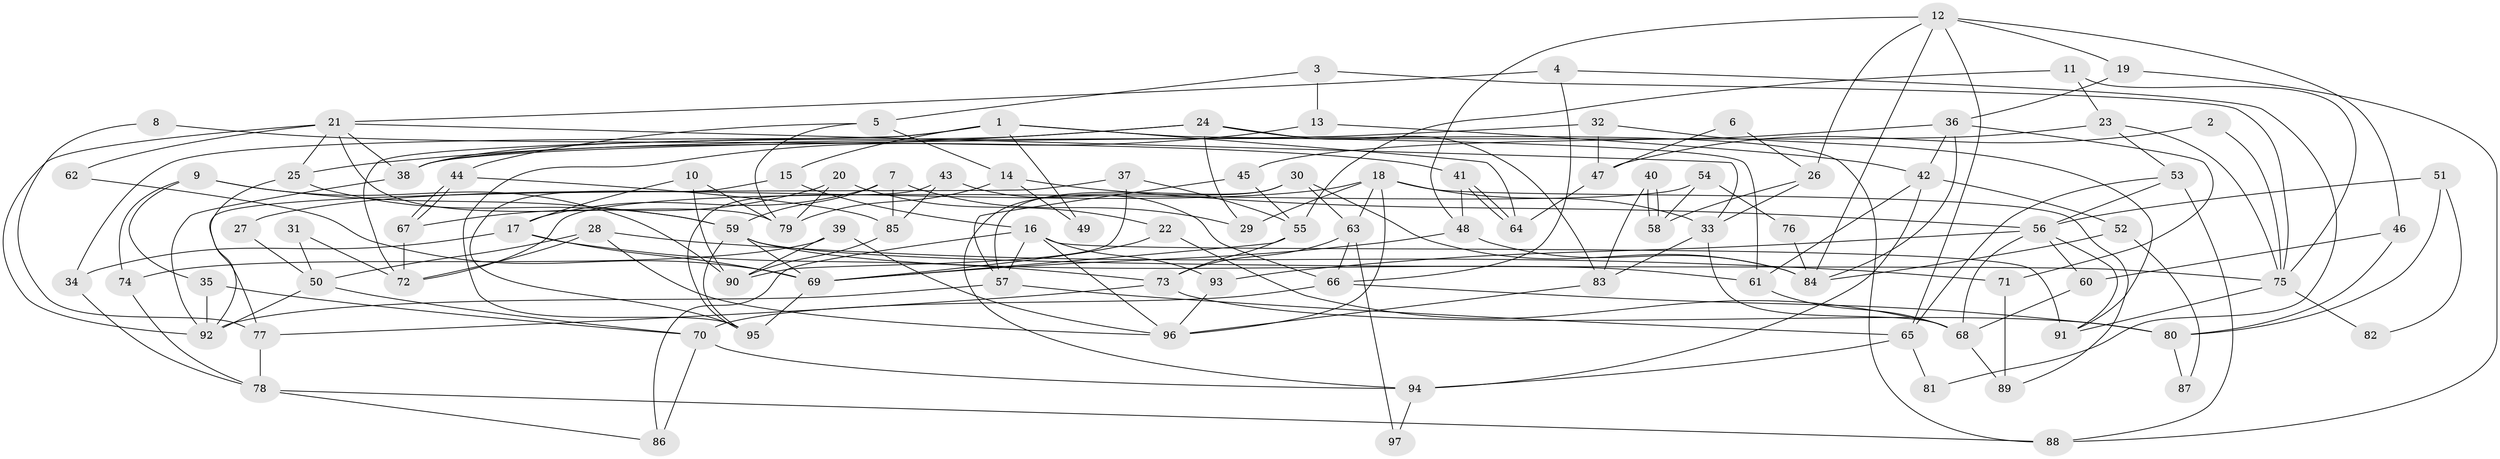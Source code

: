 // Generated by graph-tools (version 1.1) at 2025/26/03/09/25 03:26:09]
// undirected, 97 vertices, 194 edges
graph export_dot {
graph [start="1"]
  node [color=gray90,style=filled];
  1;
  2;
  3;
  4;
  5;
  6;
  7;
  8;
  9;
  10;
  11;
  12;
  13;
  14;
  15;
  16;
  17;
  18;
  19;
  20;
  21;
  22;
  23;
  24;
  25;
  26;
  27;
  28;
  29;
  30;
  31;
  32;
  33;
  34;
  35;
  36;
  37;
  38;
  39;
  40;
  41;
  42;
  43;
  44;
  45;
  46;
  47;
  48;
  49;
  50;
  51;
  52;
  53;
  54;
  55;
  56;
  57;
  58;
  59;
  60;
  61;
  62;
  63;
  64;
  65;
  66;
  67;
  68;
  69;
  70;
  71;
  72;
  73;
  74;
  75;
  76;
  77;
  78;
  79;
  80;
  81;
  82;
  83;
  84;
  85;
  86;
  87;
  88;
  89;
  90;
  91;
  92;
  93;
  94;
  95;
  96;
  97;
  1 -- 61;
  1 -- 34;
  1 -- 15;
  1 -- 49;
  1 -- 64;
  1 -- 72;
  2 -- 47;
  2 -- 75;
  3 -- 75;
  3 -- 5;
  3 -- 13;
  4 -- 66;
  4 -- 21;
  4 -- 81;
  5 -- 79;
  5 -- 44;
  5 -- 14;
  6 -- 47;
  6 -- 26;
  7 -- 29;
  7 -- 17;
  7 -- 59;
  7 -- 85;
  8 -- 41;
  8 -- 77;
  9 -- 90;
  9 -- 59;
  9 -- 35;
  9 -- 74;
  10 -- 79;
  10 -- 17;
  10 -- 90;
  11 -- 23;
  11 -- 55;
  11 -- 75;
  12 -- 19;
  12 -- 65;
  12 -- 26;
  12 -- 46;
  12 -- 48;
  12 -- 84;
  13 -- 95;
  13 -- 42;
  14 -- 56;
  14 -- 49;
  14 -- 79;
  15 -- 16;
  15 -- 95;
  16 -- 57;
  16 -- 96;
  16 -- 86;
  16 -- 91;
  16 -- 93;
  17 -- 69;
  17 -- 73;
  17 -- 34;
  18 -- 63;
  18 -- 33;
  18 -- 27;
  18 -- 29;
  18 -- 89;
  18 -- 96;
  19 -- 36;
  19 -- 88;
  20 -- 67;
  20 -- 22;
  20 -- 79;
  21 -- 79;
  21 -- 25;
  21 -- 33;
  21 -- 38;
  21 -- 62;
  21 -- 92;
  22 -- 68;
  22 -- 69;
  23 -- 38;
  23 -- 75;
  23 -- 53;
  24 -- 88;
  24 -- 38;
  24 -- 25;
  24 -- 29;
  24 -- 83;
  25 -- 59;
  25 -- 77;
  26 -- 33;
  26 -- 58;
  27 -- 50;
  28 -- 71;
  28 -- 96;
  28 -- 50;
  28 -- 72;
  30 -- 94;
  30 -- 84;
  30 -- 57;
  30 -- 63;
  31 -- 72;
  31 -- 50;
  32 -- 91;
  32 -- 38;
  32 -- 47;
  33 -- 68;
  33 -- 83;
  34 -- 78;
  35 -- 70;
  35 -- 92;
  36 -- 42;
  36 -- 45;
  36 -- 71;
  36 -- 84;
  37 -- 92;
  37 -- 55;
  37 -- 90;
  38 -- 92;
  39 -- 96;
  39 -- 90;
  39 -- 74;
  40 -- 58;
  40 -- 58;
  40 -- 83;
  41 -- 64;
  41 -- 64;
  41 -- 48;
  42 -- 94;
  42 -- 52;
  42 -- 61;
  43 -- 95;
  43 -- 85;
  43 -- 66;
  44 -- 85;
  44 -- 67;
  44 -- 67;
  45 -- 57;
  45 -- 55;
  46 -- 60;
  46 -- 80;
  47 -- 64;
  48 -- 84;
  48 -- 69;
  50 -- 92;
  50 -- 70;
  51 -- 56;
  51 -- 80;
  51 -- 82;
  52 -- 84;
  52 -- 87;
  53 -- 56;
  53 -- 65;
  53 -- 88;
  54 -- 58;
  54 -- 72;
  54 -- 76;
  55 -- 73;
  55 -- 69;
  56 -- 91;
  56 -- 93;
  56 -- 60;
  56 -- 68;
  57 -- 92;
  57 -- 65;
  59 -- 95;
  59 -- 61;
  59 -- 69;
  59 -- 75;
  60 -- 68;
  61 -- 68;
  62 -- 69;
  63 -- 66;
  63 -- 73;
  63 -- 97;
  65 -- 81;
  65 -- 94;
  66 -- 80;
  66 -- 70;
  67 -- 72;
  68 -- 89;
  69 -- 95;
  70 -- 86;
  70 -- 94;
  71 -- 89;
  73 -- 77;
  73 -- 80;
  74 -- 78;
  75 -- 82;
  75 -- 91;
  76 -- 84;
  77 -- 78;
  78 -- 86;
  78 -- 88;
  80 -- 87;
  83 -- 96;
  85 -- 90;
  93 -- 96;
  94 -- 97;
}
